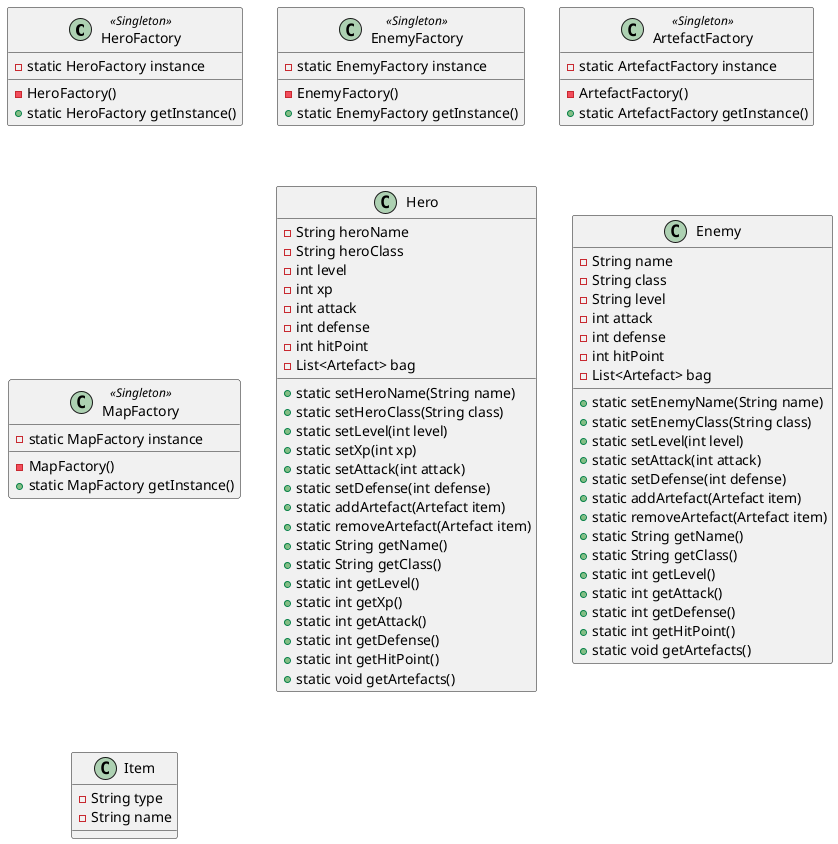 @startuml
class HeroFactory <<Singleton>> {
  -static HeroFactory instance
  -HeroFactory()
  +static HeroFactory getInstance()
  'method to create new Hero
}

class EnemyFactory <<Singleton>> {
  -static EnemyFactory instance
  -EnemyFactory()
  +static EnemyFactory getInstance()
  'method to create new Enemy
}

class ArtefactFactory <<Singleton>> {
  -static ArtefactFactory instance
  -ArtefactFactory()
  +static ArtefactFactory getInstance()
  'method to create new Item
}

class MapFactory <<Singleton>> {
  -static MapFactory instance
  -MapFactory()
  +static MapFactory getInstance()
  'method to create new Map
}

class Hero {
 -String heroName
 -String heroClass
 -int level
 -int xp
 -int attack
 -int defense
 -int hitPoint
 -List<Artefact> bag
 +static setHeroName(String name)
 +static setHeroClass(String class)
 +static setLevel(int level)
 +static setXp(int xp)
 +static setAttack(int attack)
 +static setDefense(int defense)
 +static addArtefact(Artefact item)
 +static removeArtefact(Artefact item)
 +static String getName()
 +static String getClass()
 +static int getLevel()
 +static int getXp()
 +static int getAttack()
 +static int getDefense()
 +static int getHitPoint()
 +static void getArtefacts()
}

class Enemy {
 -String name
 -String class
 -String level
 -int attack
 -int defense
 -int hitPoint
 -List<Artefact> bag
 +static setEnemyName(String name)
 +static setEnemyClass(String class)
 +static setLevel(int level)
 +static setAttack(int attack)
 +static setDefense(int defense)
 +static addArtefact(Artefact item)
 +static removeArtefact(Artefact item)
 +static String getName()
 +static String getClass()
 +static int getLevel()
 +static int getAttack()
 +static int getDefense()
 +static int getHitPoint()
 +static void getArtefacts()
}

class Item {
 -String type
 -String name
}
@enduml
